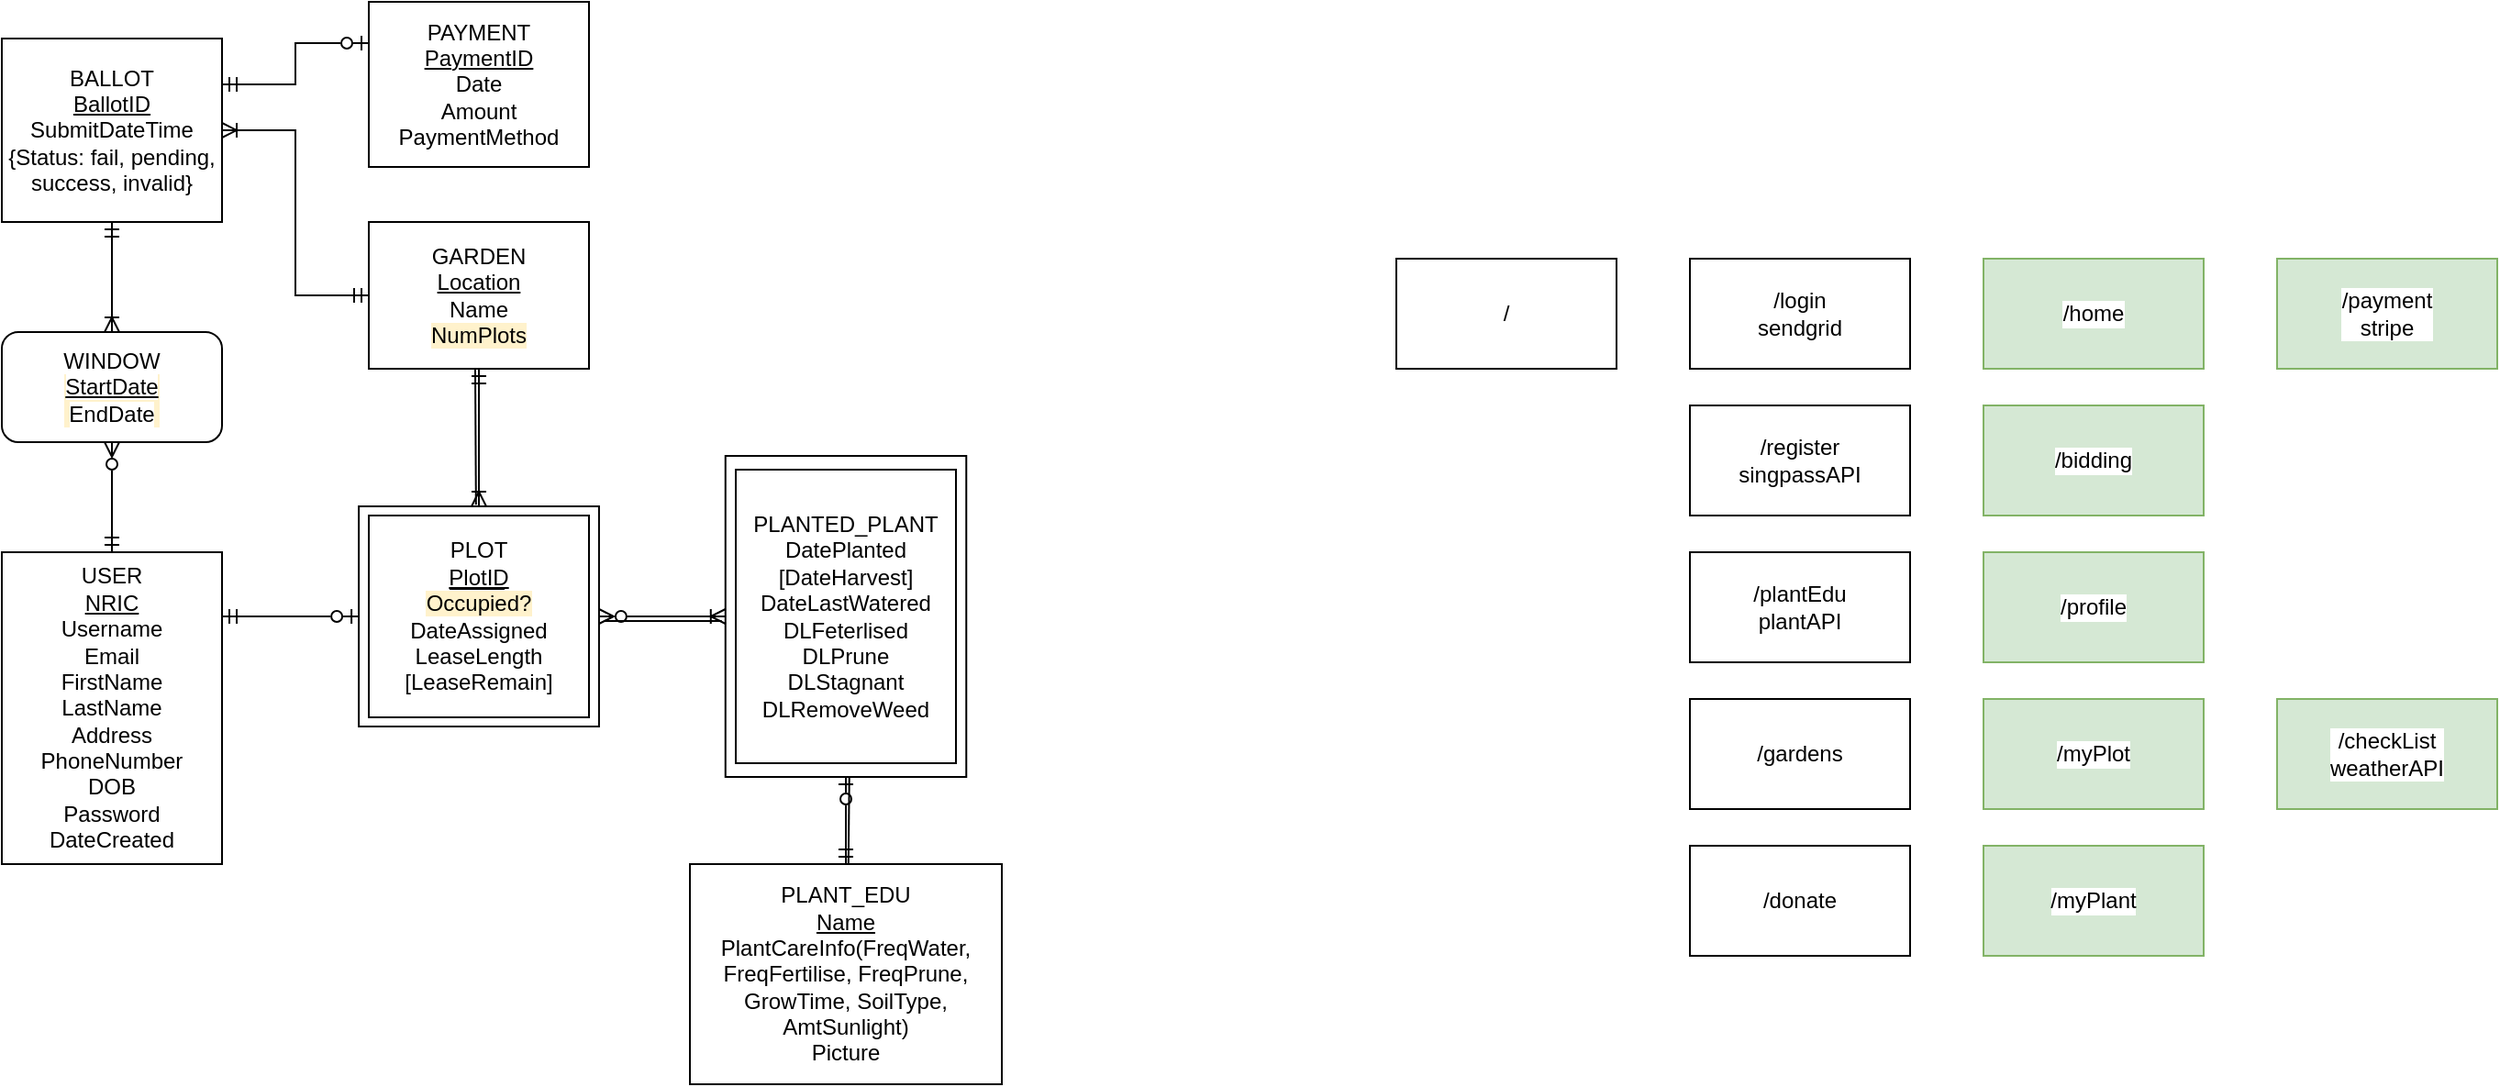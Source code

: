 <mxfile version="16.5.1" type="device"><diagram id="dbQivJhmGcfbXqYpBq1_" name="Page-1"><mxGraphModel dx="981" dy="1772" grid="1" gridSize="10" guides="1" tooltips="1" connect="1" arrows="1" fold="1" page="1" pageScale="1" pageWidth="827" pageHeight="1169" math="0" shadow="0"><root><mxCell id="0"/><mxCell id="1" parent="0"/><mxCell id="ucx8X29_TLgsrxBYdpCX-34" value="" style="rounded=0;whiteSpace=wrap;html=1;" parent="1" vertex="1"><mxGeometry x="514.38" y="147.5" width="131.25" height="175" as="geometry"/></mxCell><mxCell id="ucx8X29_TLgsrxBYdpCX-30" value="" style="rounded=0;whiteSpace=wrap;html=1;" parent="1" vertex="1"><mxGeometry x="314.55" y="175" width="130.91" height="120" as="geometry"/></mxCell><mxCell id="ucx8X29_TLgsrxBYdpCX-25" style="edgeStyle=orthogonalEdgeStyle;rounded=0;orthogonalLoop=1;jettySize=auto;html=1;entryX=0.5;entryY=1;entryDx=0;entryDy=0;startArrow=ERmandOne;startFill=0;endArrow=ERzeroToMany;endFill=0;" parent="1" source="ucx8X29_TLgsrxBYdpCX-1" target="ucx8X29_TLgsrxBYdpCX-24" edge="1"><mxGeometry relative="1" as="geometry"/></mxCell><mxCell id="ucx8X29_TLgsrxBYdpCX-33" style="edgeStyle=orthogonalEdgeStyle;rounded=0;orthogonalLoop=1;jettySize=auto;html=1;entryX=0;entryY=0.5;entryDx=0;entryDy=0;startArrow=ERmandOne;startFill=0;endArrow=ERzeroToOne;endFill=0;" parent="1" source="ucx8X29_TLgsrxBYdpCX-1" target="ucx8X29_TLgsrxBYdpCX-30" edge="1"><mxGeometry relative="1" as="geometry"><Array as="points"><mxPoint x="280" y="235"/><mxPoint x="280" y="235"/></Array></mxGeometry></mxCell><mxCell id="ucx8X29_TLgsrxBYdpCX-1" value="USER&lt;br&gt;&lt;u&gt;NRIC&lt;/u&gt;&lt;br&gt;Username&lt;br&gt;Email&lt;br&gt;FirstName&lt;br&gt;LastName&lt;br&gt;Address&lt;br&gt;PhoneNumber&lt;br&gt;DOB&lt;br&gt;Password&lt;br&gt;DateCreated" style="rounded=0;whiteSpace=wrap;html=1;" parent="1" vertex="1"><mxGeometry x="120" y="200" width="120" height="170" as="geometry"/></mxCell><mxCell id="ucx8X29_TLgsrxBYdpCX-31" style="edgeStyle=orthogonalEdgeStyle;rounded=0;orthogonalLoop=1;jettySize=auto;html=1;entryX=0.5;entryY=0;entryDx=0;entryDy=0;startArrow=ERmandOne;startFill=0;endArrow=ERoneToMany;endFill=0;" parent="1" source="ucx8X29_TLgsrxBYdpCX-2" target="ucx8X29_TLgsrxBYdpCX-30" edge="1"><mxGeometry relative="1" as="geometry"/></mxCell><mxCell id="ucx8X29_TLgsrxBYdpCX-2" value="GARDEN&lt;br&gt;&lt;u&gt;Location&lt;br&gt;&lt;/u&gt;Name&lt;br&gt;&lt;span style=&quot;background-color: rgb(255 , 242 , 204)&quot;&gt;NumPlots&lt;/span&gt;" style="rounded=0;whiteSpace=wrap;html=1;" parent="1" vertex="1"><mxGeometry x="320" y="20" width="120" height="80" as="geometry"/></mxCell><mxCell id="ucx8X29_TLgsrxBYdpCX-15" style="edgeStyle=orthogonalEdgeStyle;rounded=0;orthogonalLoop=1;jettySize=auto;html=1;endArrow=ERoneToMany;endFill=0;startArrow=ERzeroToMany;startFill=0;exitX=1;exitY=0.5;exitDx=0;exitDy=0;entryX=0;entryY=0.5;entryDx=0;entryDy=0;" parent="1" source="ucx8X29_TLgsrxBYdpCX-30" target="ucx8X29_TLgsrxBYdpCX-34" edge="1"><mxGeometry relative="1" as="geometry"><mxPoint x="460" y="210" as="sourcePoint"/><mxPoint x="490" y="270" as="targetPoint"/></mxGeometry></mxCell><mxCell id="ucx8X29_TLgsrxBYdpCX-4" value="PLOT&lt;br&gt;&lt;u&gt;PlotID&lt;/u&gt;&lt;br&gt;&lt;span style=&quot;background-color: rgb(255 , 242 , 204)&quot;&gt;Occupied?&lt;/span&gt;&lt;br&gt;DateAssigned&lt;br&gt;LeaseLength&lt;br&gt;[LeaseRemain]" style="rounded=0;whiteSpace=wrap;html=1;" parent="1" vertex="1"><mxGeometry x="320" y="180" width="120" height="110" as="geometry"/></mxCell><mxCell id="ucx8X29_TLgsrxBYdpCX-18" style="edgeStyle=orthogonalEdgeStyle;rounded=0;orthogonalLoop=1;jettySize=auto;html=1;entryX=0.5;entryY=0;entryDx=0;entryDy=0;startArrow=ERzeroToOne;startFill=0;endArrow=ERmandOne;endFill=0;exitX=0.5;exitY=1;exitDx=0;exitDy=0;" parent="1" source="ucx8X29_TLgsrxBYdpCX-34" target="ucx8X29_TLgsrxBYdpCX-17" edge="1"><mxGeometry relative="1" as="geometry"><mxPoint x="580" y="330" as="sourcePoint"/></mxGeometry></mxCell><mxCell id="ucx8X29_TLgsrxBYdpCX-8" value="PLANTED_PLANT&lt;br&gt;DatePlanted&lt;br&gt;[DateHarvest]&lt;br&gt;DateLastWatered&lt;br&gt;DLFeterlised&lt;br&gt;DLPrune&lt;br&gt;DLStagnant&lt;br&gt;DLRemoveWeed" style="rounded=0;whiteSpace=wrap;html=1;" parent="1" vertex="1"><mxGeometry x="520" y="155" width="120" height="160" as="geometry"/></mxCell><mxCell id="ucx8X29_TLgsrxBYdpCX-22" style="edgeStyle=orthogonalEdgeStyle;rounded=0;orthogonalLoop=1;jettySize=auto;html=1;entryX=0;entryY=0.5;entryDx=0;entryDy=0;startArrow=ERoneToMany;startFill=0;endArrow=ERmandOne;endFill=0;" parent="1" source="ucx8X29_TLgsrxBYdpCX-9" target="ucx8X29_TLgsrxBYdpCX-2" edge="1"><mxGeometry relative="1" as="geometry"/></mxCell><mxCell id="ucx8X29_TLgsrxBYdpCX-26" style="edgeStyle=orthogonalEdgeStyle;rounded=0;orthogonalLoop=1;jettySize=auto;html=1;entryX=0.5;entryY=0;entryDx=0;entryDy=0;startArrow=ERmandOne;startFill=0;endArrow=ERoneToMany;endFill=0;" parent="1" source="ucx8X29_TLgsrxBYdpCX-9" target="ucx8X29_TLgsrxBYdpCX-24" edge="1"><mxGeometry relative="1" as="geometry"/></mxCell><mxCell id="ucx8X29_TLgsrxBYdpCX-28" style="edgeStyle=orthogonalEdgeStyle;rounded=0;orthogonalLoop=1;jettySize=auto;html=1;entryX=0;entryY=0.25;entryDx=0;entryDy=0;startArrow=ERmandOne;startFill=0;endArrow=ERzeroToOne;endFill=0;" parent="1" source="ucx8X29_TLgsrxBYdpCX-9" target="ucx8X29_TLgsrxBYdpCX-11" edge="1"><mxGeometry relative="1" as="geometry"><Array as="points"><mxPoint x="280" y="-55"/><mxPoint x="280" y="-78"/></Array></mxGeometry></mxCell><mxCell id="ucx8X29_TLgsrxBYdpCX-9" value="BALLOT&lt;br&gt;&lt;u&gt;BallotID&lt;/u&gt;&lt;u&gt;&lt;br&gt;&lt;/u&gt;SubmitDateTime&lt;br&gt;{Status: fail, pending, success, invalid}" style="rounded=0;whiteSpace=wrap;html=1;" parent="1" vertex="1"><mxGeometry x="120" y="-80" width="120" height="100" as="geometry"/></mxCell><mxCell id="ucx8X29_TLgsrxBYdpCX-11" value="PAYMENT&lt;br&gt;&lt;u&gt;PaymentID&lt;/u&gt;&lt;br&gt;Date&lt;br&gt;Amount&lt;br&gt;PaymentMethod" style="rounded=0;whiteSpace=wrap;html=1;" parent="1" vertex="1"><mxGeometry x="320" y="-100" width="120" height="90" as="geometry"/></mxCell><mxCell id="ucx8X29_TLgsrxBYdpCX-17" value="PLANT_EDU&lt;br&gt;&lt;u&gt;Name&lt;/u&gt;&lt;br&gt;PlantCareInfo(FreqWater, FreqFertilise, FreqPrune, GrowTime, SoilType, AmtSunlight)&lt;br&gt;Picture" style="rounded=0;whiteSpace=wrap;html=1;" parent="1" vertex="1"><mxGeometry x="495" y="370" width="170" height="120" as="geometry"/></mxCell><mxCell id="ucx8X29_TLgsrxBYdpCX-24" value="&lt;span style=&quot;background-color: rgb(255 , 255 , 255)&quot;&gt;WINDOW&lt;/span&gt;&lt;br&gt;&lt;span style=&quot;background-color: rgb(255 , 255 , 255)&quot;&gt;&lt;u&gt;StartDate&lt;br&gt;&lt;/u&gt;EndDate&lt;/span&gt;" style="rounded=1;whiteSpace=wrap;html=1;labelBackgroundColor=#FFF2CC;" parent="1" vertex="1"><mxGeometry x="120" y="80" width="120" height="60" as="geometry"/></mxCell><mxCell id="ucx8X29_TLgsrxBYdpCX-29" value="" style="endArrow=none;html=1;rounded=0;" parent="1" edge="1"><mxGeometry width="50" height="50" relative="1" as="geometry"><mxPoint x="364" y="220" as="sourcePoint"/><mxPoint x="394" y="220" as="targetPoint"/></mxGeometry></mxCell><mxCell id="ucx8X29_TLgsrxBYdpCX-32" value="" style="endArrow=none;html=1;rounded=0;entryX=0.25;entryY=1;entryDx=0;entryDy=0;exitX=0.274;exitY=-0.007;exitDx=0;exitDy=0;exitPerimeter=0;" parent="1" edge="1"><mxGeometry width="50" height="50" relative="1" as="geometry"><mxPoint x="378.419" y="174.16" as="sourcePoint"/><mxPoint x="378.0" y="100" as="targetPoint"/></mxGeometry></mxCell><mxCell id="ucx8X29_TLgsrxBYdpCX-35" value="" style="endArrow=none;html=1;rounded=0;entryX=0.659;entryY=1.002;entryDx=0;entryDy=0;entryPerimeter=0;exitX=0.62;exitY=-0.004;exitDx=0;exitDy=0;exitPerimeter=0;" parent="1" edge="1"><mxGeometry width="50" height="50" relative="1" as="geometry"><mxPoint x="581.4" y="369.52" as="sourcePoint"/><mxPoint x="581.874" y="322.85" as="targetPoint"/></mxGeometry></mxCell><mxCell id="ucx8X29_TLgsrxBYdpCX-36" value="" style="endArrow=none;html=1;rounded=0;entryX=0;entryY=1;entryDx=0;entryDy=0;" parent="1" edge="1"><mxGeometry width="50" height="50" relative="1" as="geometry"><mxPoint x="448" y="237.5" as="sourcePoint"/><mxPoint x="512.38" y="237.5" as="targetPoint"/></mxGeometry></mxCell><mxCell id="ucx8X29_TLgsrxBYdpCX-37" value="/login&lt;br&gt;sendgrid" style="rounded=0;whiteSpace=wrap;html=1;labelBackgroundColor=#FFFFFF;" parent="1" vertex="1"><mxGeometry x="1040" y="40" width="120" height="60" as="geometry"/></mxCell><mxCell id="ucx8X29_TLgsrxBYdpCX-38" value="/register&lt;br&gt;singpassAPI" style="rounded=0;whiteSpace=wrap;html=1;labelBackgroundColor=#FFFFFF;" parent="1" vertex="1"><mxGeometry x="1040" y="120" width="120" height="60" as="geometry"/></mxCell><mxCell id="ucx8X29_TLgsrxBYdpCX-39" value="/" style="rounded=0;whiteSpace=wrap;html=1;labelBackgroundColor=#FFFFFF;" parent="1" vertex="1"><mxGeometry x="880" y="40" width="120" height="60" as="geometry"/></mxCell><mxCell id="ucx8X29_TLgsrxBYdpCX-41" value="/bidding" style="rounded=0;whiteSpace=wrap;html=1;labelBackgroundColor=#FFFFFF;fillColor=#d5e8d4;strokeColor=#82b366;" parent="1" vertex="1"><mxGeometry x="1200" y="120" width="120" height="60" as="geometry"/></mxCell><mxCell id="ucx8X29_TLgsrxBYdpCX-42" value="/myPlant" style="rounded=0;whiteSpace=wrap;html=1;labelBackgroundColor=#FFFFFF;fillColor=#d5e8d4;strokeColor=#82b366;" parent="1" vertex="1"><mxGeometry x="1200" y="360" width="120" height="60" as="geometry"/></mxCell><mxCell id="ucx8X29_TLgsrxBYdpCX-43" value="/myPlot" style="rounded=0;whiteSpace=wrap;html=1;labelBackgroundColor=#FFFFFF;fillColor=#d5e8d4;strokeColor=#82b366;" parent="1" vertex="1"><mxGeometry x="1200" y="280" width="120" height="60" as="geometry"/></mxCell><mxCell id="ucx8X29_TLgsrxBYdpCX-44" value="/payment&lt;br&gt;stripe" style="rounded=0;whiteSpace=wrap;html=1;labelBackgroundColor=#FFFFFF;fillColor=#d5e8d4;strokeColor=#82b366;" parent="1" vertex="1"><mxGeometry x="1360" y="40" width="120" height="60" as="geometry"/></mxCell><mxCell id="ucx8X29_TLgsrxBYdpCX-46" value="/checkList&lt;br&gt;weatherAPI" style="rounded=0;whiteSpace=wrap;html=1;labelBackgroundColor=#FFFFFF;fillColor=#d5e8d4;strokeColor=#82b366;" parent="1" vertex="1"><mxGeometry x="1360" y="280" width="120" height="60" as="geometry"/></mxCell><mxCell id="ucx8X29_TLgsrxBYdpCX-47" value="/profile" style="rounded=0;whiteSpace=wrap;html=1;labelBackgroundColor=#FFFFFF;fillColor=#d5e8d4;strokeColor=#82b366;" parent="1" vertex="1"><mxGeometry x="1200" y="200" width="120" height="60" as="geometry"/></mxCell><mxCell id="ucx8X29_TLgsrxBYdpCX-48" value="/plantEdu&lt;br&gt;plantAPI" style="rounded=0;whiteSpace=wrap;html=1;labelBackgroundColor=#FFFFFF;" parent="1" vertex="1"><mxGeometry x="1040" y="200" width="120" height="60" as="geometry"/></mxCell><mxCell id="ucx8X29_TLgsrxBYdpCX-49" value="/gardens" style="rounded=0;whiteSpace=wrap;html=1;labelBackgroundColor=#FFFFFF;" parent="1" vertex="1"><mxGeometry x="1040" y="280" width="120" height="60" as="geometry"/></mxCell><mxCell id="ucx8X29_TLgsrxBYdpCX-51" value="/donate" style="rounded=0;whiteSpace=wrap;html=1;labelBackgroundColor=#FFFFFF;" parent="1" vertex="1"><mxGeometry x="1040" y="360" width="120" height="60" as="geometry"/></mxCell><mxCell id="ucx8X29_TLgsrxBYdpCX-52" value="/home" style="rounded=0;whiteSpace=wrap;html=1;labelBackgroundColor=#FFFFFF;fillColor=#d5e8d4;strokeColor=#82b366;" parent="1" vertex="1"><mxGeometry x="1200" y="40" width="120" height="60" as="geometry"/></mxCell></root></mxGraphModel></diagram></mxfile>